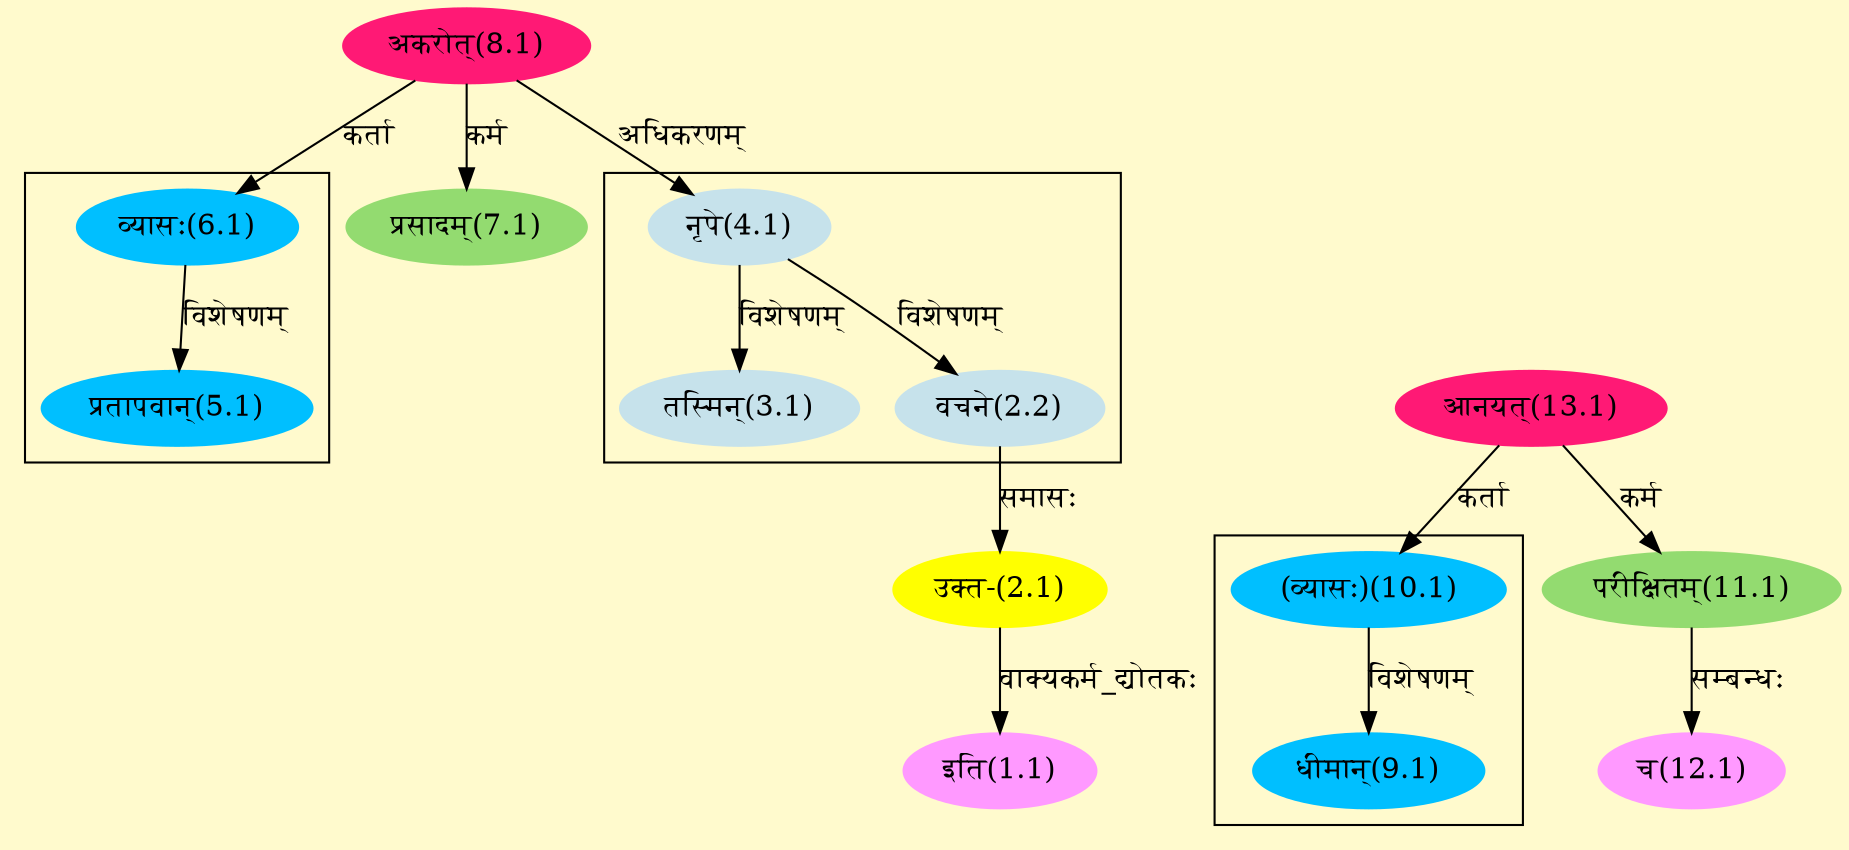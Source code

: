 digraph G{
rankdir=BT;
 compound=true;
 bgcolor="lemonchiffon1";

subgraph cluster_1{
Node2_2 [style=filled, color="#C6E2EB" label = "वचने(2.2)"]
Node4_1 [style=filled, color="#C6E2EB" label = "नृपे(4.1)"]
Node3_1 [style=filled, color="#C6E2EB" label = "तस्मिन्(3.1)"]

}

subgraph cluster_2{
Node5_1 [style=filled, color="#00BFFF" label = "प्रतापवान्(5.1)"]
Node6_1 [style=filled, color="#00BFFF" label = "व्यासः(6.1)"]

}

subgraph cluster_3{
Node9_1 [style=filled, color="#00BFFF" label = "धीमान्(9.1)"]
Node10_1 [style=filled, color="#00BFFF" label = "(व्यासः)(10.1)"]

}
Node1_1 [style=filled, color="#FF99FF" label = "इति(1.1)"]
Node2_1 [style=filled, color="#FFFF00" label = "उक्त-(2.1)"]
Node2_2 [style=filled, color="#C6E2EB" label = "वचने(2.2)"]
Node4_1 [style=filled, color="#C6E2EB" label = "नृपे(4.1)"]
Node8_1 [style=filled, color="#FF1975" label = "अकरोत्(8.1)"]
Node6_1 [style=filled, color="#00BFFF" label = "व्यासः(6.1)"]
Node7_1 [style=filled, color="#93DB70" label = "प्रसादम्(7.1)"]
Node11_1 [style=filled, color="#93DB70" label = "परीक्षितम्(11.1)"]
Node [style=filled, color="" label = "()"]
Node10_1 [style=filled, color="#00BFFF" label = "(व्यासः)(10.1)"]
Node13_1 [style=filled, color="#FF1975" label = "आनयत्(13.1)"]
Node12_1 [style=filled, color="#FF99FF" label = "च(12.1)"]
/* Start of Relations section */

Node1_1 -> Node2_1 [  label="वाक्यकर्म_द्योतकः"  dir="back" ]
Node2_1 -> Node2_2 [  label="समासः"  dir="back" ]
Node2_2 -> Node4_1 [  label="विशेषणम्"  dir="back" ]
Node3_1 -> Node4_1 [  label="विशेषणम्"  dir="back" ]
Node4_1 -> Node8_1 [  label="अधिकरणम्"  dir="back" ]
Node5_1 -> Node6_1 [  label="विशेषणम्"  dir="back" ]
Node6_1 -> Node8_1 [  label="कर्ता"  dir="back" ]
Node7_1 -> Node8_1 [  label="कर्म"  dir="back" ]
Node9_1 -> Node10_1 [  label="विशेषणम्"  dir="back" ]
Node10_1 -> Node13_1 [  label="कर्ता"  dir="back" ]
Node11_1 -> Node13_1 [  label="कर्म"  dir="back" ]
Node12_1 -> Node11_1 [  label="सम्बन्धः"  dir="back" ]
}
